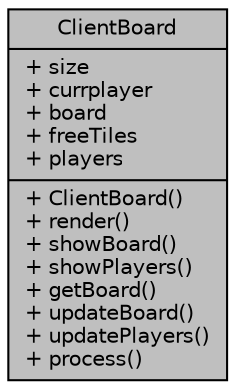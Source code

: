 digraph "ClientBoard"
{
  edge [fontname="Helvetica",fontsize="10",labelfontname="Helvetica",labelfontsize="10"];
  node [fontname="Helvetica",fontsize="10",shape=record];
  Node1 [label="{ClientBoard\n|+ size\l+ currplayer\l+ board\l+ freeTiles\l+ players\l|+ ClientBoard()\l+ render()\l+ showBoard()\l+ showPlayers()\l+ getBoard()\l+ updateBoard()\l+ updatePlayers()\l+ process()\l}",height=0.2,width=0.4,color="black", fillcolor="grey75", style="filled" fontcolor="black"];
}
